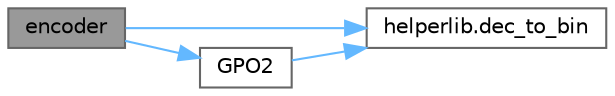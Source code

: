 digraph "encoder"
{
 // LATEX_PDF_SIZE
  bgcolor="transparent";
  edge [fontname=Helvetica,fontsize=10,labelfontname=Helvetica,labelfontsize=10];
  node [fontname=Helvetica,fontsize=10,shape=box,height=0.2,width=0.4];
  rankdir="LR";
  Node1 [id="Node000001",label="encoder",height=0.2,width=0.4,color="gray40", fillcolor="grey60", style="filled", fontcolor="black",tooltip=" "];
  Node1 -> Node2 [id="edge1_Node000001_Node000002",color="steelblue1",style="solid",tooltip=" "];
  Node2 [id="Node000002",label="helperlib.dec_to_bin",height=0.2,width=0.4,color="grey40", fillcolor="white", style="filled",URL="$d7/ddb/a00361.html#ac0d353b52829389169d73b9a9810f866",tooltip=" "];
  Node1 -> Node3 [id="edge2_Node000001_Node000003",color="steelblue1",style="solid",tooltip=" "];
  Node3 [id="Node000003",label="GPO2",height=0.2,width=0.4,color="grey40", fillcolor="white", style="filled",URL="$d3/dc9/a00355.html#a6a4af5f40ce35a453cd8e214f546734f",tooltip=" "];
  Node3 -> Node2 [id="edge3_Node000003_Node000002",color="steelblue1",style="solid",tooltip=" "];
}
